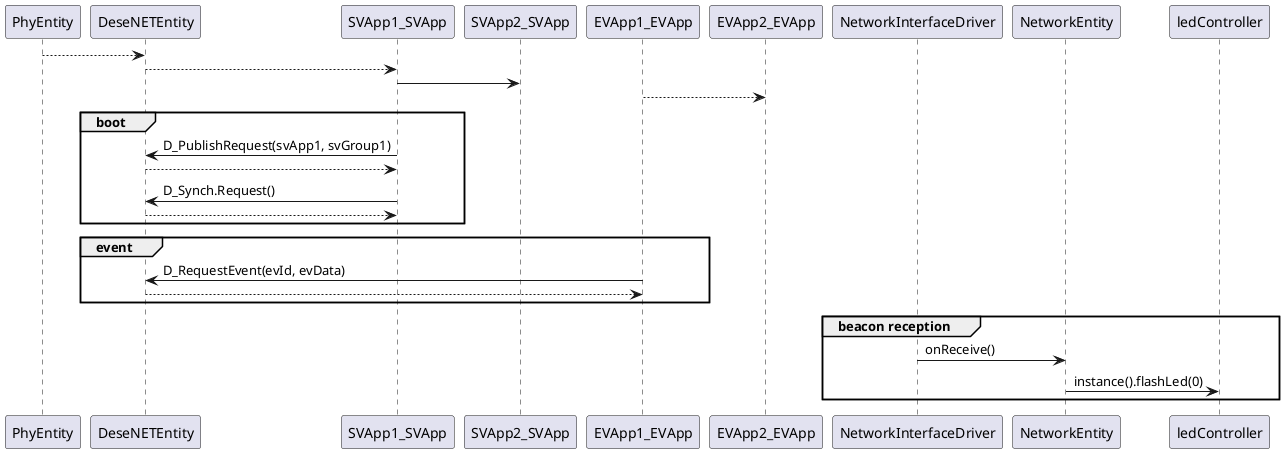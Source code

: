 @startuml

PhyEntity --> DeseNETEntity
DeseNETEntity -->  SVApp1_SVApp
SVApp1_SVApp -> SVApp2_SVApp
EVApp1_EVApp --> EVApp2_EVApp
group boot
SVApp1_SVApp -> DeseNETEntity : D_PublishRequest(svApp1, svGroup1)
SVApp1_SVApp <-- DeseNETEntity


SVApp1_SVApp -> DeseNETEntity : D_Synch.Request()
SVApp1_SVApp <-- DeseNETEntity
end

group event
EVApp1_EVApp -> DeseNETEntity : D_RequestEvent(evId, evData)
EVApp1_EVApp <-- DeseNETEntity
end

group beacon reception
/'DeseNETEntity -> PhyEntity : PHY_Transceiver(On)
DeseNETEntity <-- PhyEntity'/

NetworkInterfaceDriver -> NetworkEntity : onReceive()
NetworkEntity -> ledController : instance().flashLed(0)
end




@enduml